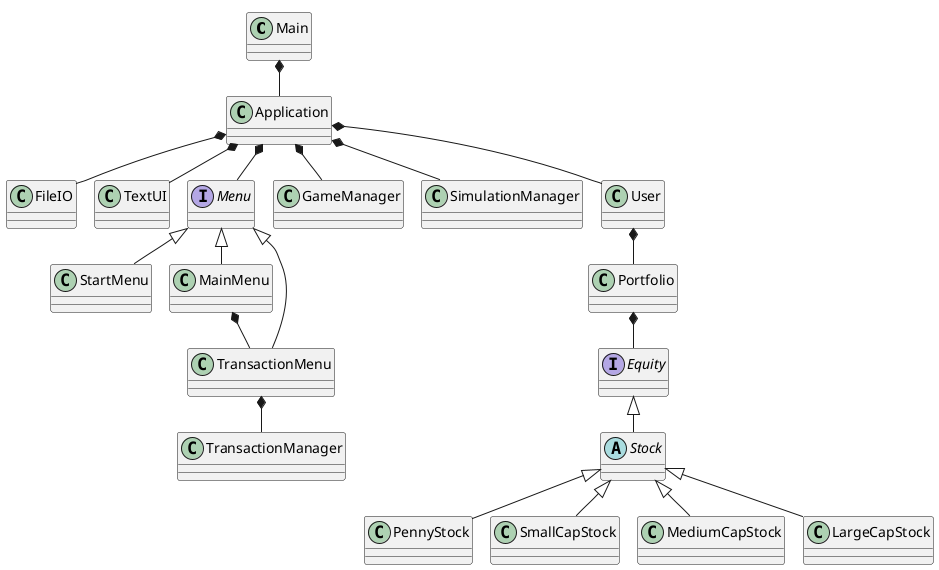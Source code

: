 @startuml
!pragma layout smetana
'https://plantuml.com/class-diagram
class Main {
}

class Application {
}

class FileIO {
}

class TextUI {
}

interface Menu {
}

class StartMenu extends Menu{
}

class MainMenu extends Menu {
}

class TransactionMenu extends Menu {
}

class TransactionManager {
}

class GameManager {
}

class SimulationManager {
}

class User {
}

class Portfolio {
}

interface Equity {
}

abstract class Stock extends Equity {
}

class PennyStock extends Stock {
}
class SmallCapStock extends Stock {
}
class MediumCapStock extends Stock {
}
class LargeCapStock extends Stock {
}

Main *-- Application
Application *-- Menu
Application *-- User
Application *-- SimulationManager
Application *-- GameManager
Application *-- TextUI
Application *-- FileIO

MainMenu *-- TransactionMenu
TransactionMenu *-- TransactionManager

User *-- Portfolio
Portfolio *-- Equity
@enduml